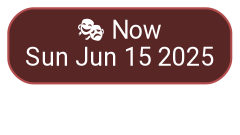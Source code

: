 digraph timeline {
    node [fontname="Segoe UI,Roboto,Oxygen-Sans,Ubuntu,Cantarell,Helvetica Neue,sans-serif"; fontsize="12";];
    edge [fontname="Segoe UI,Roboto,Oxygen-Sans,Ubuntu,Cantarell,Helvetica Neue,sans-serif"; fontsize="12";];
    bgcolor="transparent";
    comment=" ";
    fontname="Segoe UI,Roboto,Oxygen-Sans,Ubuntu,Cantarell,Helvetica Neue,sans-serif";
    fontsize="12";
    label=" ";
    rankdir="TD";
    ranksep="0.5";
    tooltip=" ";
    1 [class="td2def5209db8e1c9"; color="#B24C4CFF"; fillcolor="#592626FF"; fontcolor="#FFFFFFFF"; id="Z2025-06-15-0"; label=<🎭 Now<BR ALIGN="CENTER"/>Sun Jun 15 2025>; penwidth="1"; shape="box"; style="solid,rounded,filled"; tooltip="0ms since Sun Jun 15 2025\n0ms ago";];
}